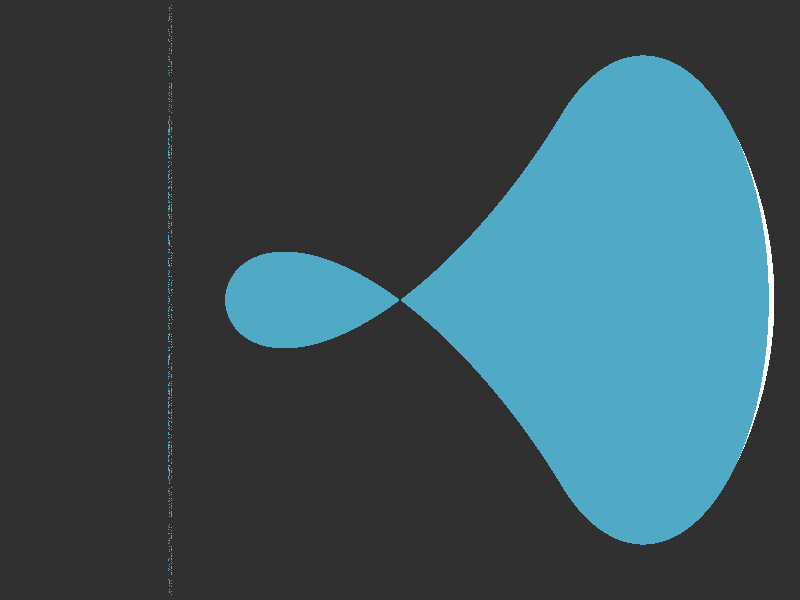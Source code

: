 // This work is licensed under the Creative Commons Attribution 3.0 Unported License.
// To view a copy of this license, visit http://creativecommons.org/licenses/by/3.0/
// or send a letter to Creative Commons, 444 Castro Street, Suite 900, Mountain View,
// California, 94041, USA.

// Persistence Of Vision raytracer version 3.5 sample file.
//
// -w320 -h240
// -w800 -h600 +a0.3

// By Alexander Enzmann
/* sample quartic scene file written by Alexander Enzmann */
#version  3.7;
global_settings { 
  assumed_gamma 1.0
}

#include "shapes.inc"
#include "colors.inc"
#include "textures.inc"

/* Cubic curve - can make a nice teardrop by cleverly adding a clipping plane */
intersection {
   quartic {
      < 0.0,  0.0,  0.0,  -0.5, 0.0,  0.0,  0.0,  0.0,  0.0, -0.5,
        0.0,  0.0,  0.0,   0.0, 0.0,  0.0,  0.0,  0.0,  0.0,  0.0,
        0.0,  0.0,  0.0,   0.0, 0.0,  1.0,  0.0,  0.0,  0.0,  0.0,
        0.0,  0.0,  1.0,   0.0, 0.0 >

      texture {
         pigment { color rgb<0.1,0.5,0.7>*0.8  }
         finish {
            phong 1.0
           //  diffuse 0.8
           // ambient 0.2
         }
      }
      }

   sphere {
      <0, 0, 0>, 2 
      texture { pigment { Clear } }
   }

   bounded_by { sphere { <0, 0, 0>, 2.2 } }
   rotate <0,-15,0>
   }

camera {
   location  <0.0, 0.0, -5.0>
   angle 50 
   right     x*image_width/image_height
}

light_source { <200, 30, -300> colour White }

light_source { <-200, 30, -300> colour White }

background { color rgb<1,1,1>*0.03 } 
 

